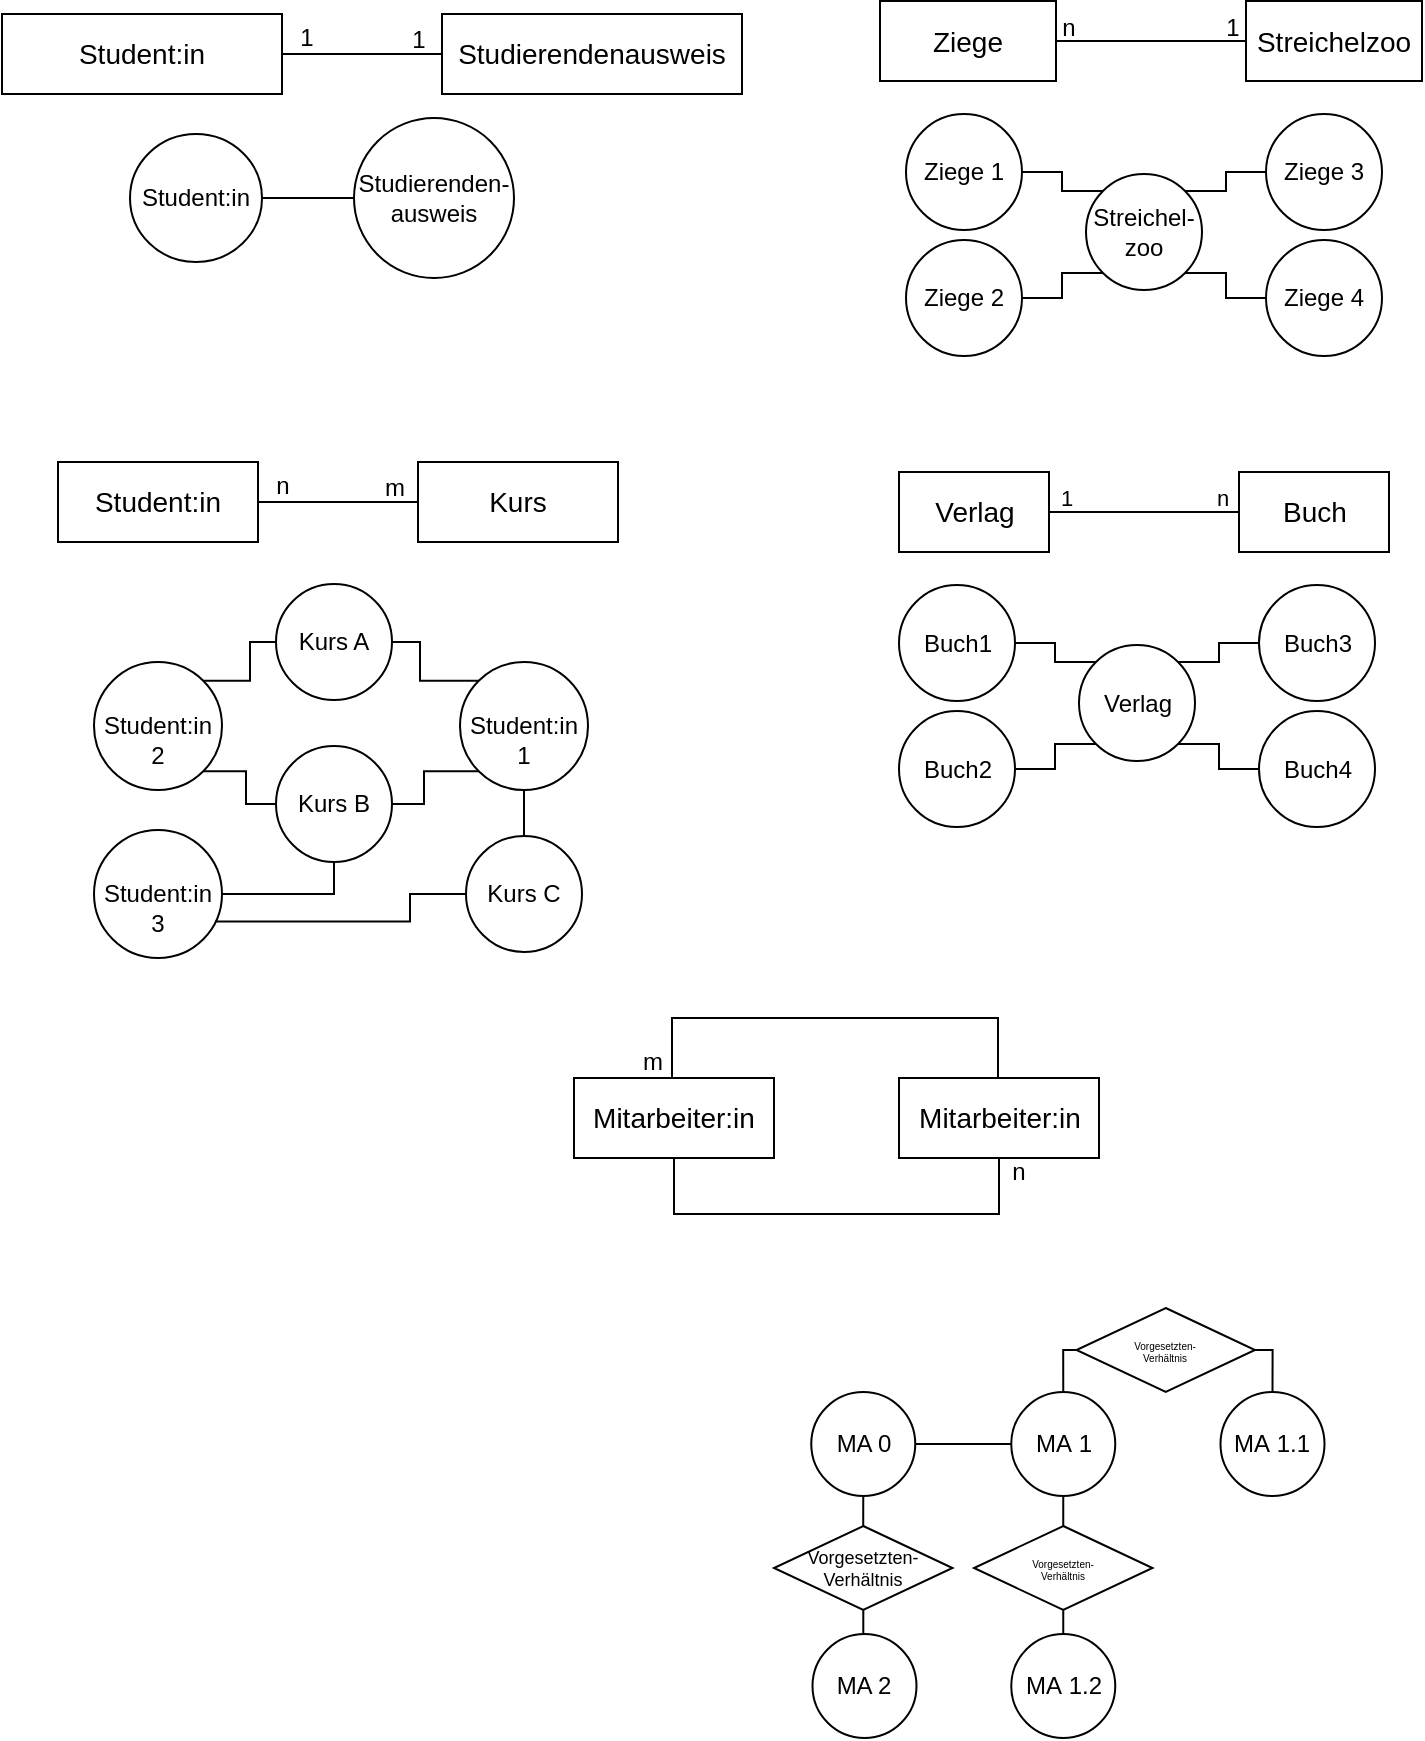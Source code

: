 <mxfile version="24.5.4" type="github">
  <diagram name="Seite-1" id="bDzNP__Pml_VwFIEzuVF">
    <mxGraphModel dx="637" dy="343" grid="0" gridSize="10" guides="1" tooltips="1" connect="1" arrows="1" fold="1" page="1" pageScale="1" pageWidth="827" pageHeight="1169" math="0" shadow="0">
      <root>
        <mxCell id="0" />
        <mxCell id="1" parent="0" />
        <mxCell id="YrNULoBkXhTa5b3z1nX1-3" style="edgeStyle=orthogonalEdgeStyle;rounded=0;orthogonalLoop=1;jettySize=auto;html=1;endArrow=none;endFill=0;" parent="1" source="YrNULoBkXhTa5b3z1nX1-1" target="YrNULoBkXhTa5b3z1nX1-2" edge="1">
          <mxGeometry relative="1" as="geometry" />
        </mxCell>
        <mxCell id="YrNULoBkXhTa5b3z1nX1-1" value="Student:in" style="whiteSpace=wrap;html=1;align=center;fontSize=14;" parent="1" vertex="1">
          <mxGeometry x="40" y="40" width="140" height="40" as="geometry" />
        </mxCell>
        <mxCell id="YrNULoBkXhTa5b3z1nX1-2" value="Studierendenausweis" style="whiteSpace=wrap;html=1;align=center;fontSize=14;" parent="1" vertex="1">
          <mxGeometry x="260" y="40" width="150" height="40" as="geometry" />
        </mxCell>
        <mxCell id="YrNULoBkXhTa5b3z1nX1-6" style="edgeStyle=orthogonalEdgeStyle;rounded=0;orthogonalLoop=1;jettySize=auto;html=1;endArrow=none;endFill=0;" parent="1" source="YrNULoBkXhTa5b3z1nX1-4" target="YrNULoBkXhTa5b3z1nX1-5" edge="1">
          <mxGeometry relative="1" as="geometry" />
        </mxCell>
        <mxCell id="YrNULoBkXhTa5b3z1nX1-4" value="Student:in" style="ellipse;whiteSpace=wrap;html=1;align=center;fontStyle=0;" parent="1" vertex="1">
          <mxGeometry x="104" y="100" width="66" height="64" as="geometry" />
        </mxCell>
        <mxCell id="YrNULoBkXhTa5b3z1nX1-5" value="&lt;span style=&quot;font-size: 12px;&quot;&gt;Studierenden-ausweis&lt;/span&gt;" style="ellipse;whiteSpace=wrap;html=1;align=center;fontStyle=0;fontSize=12;" parent="1" vertex="1">
          <mxGeometry x="216" y="92" width="80" height="80" as="geometry" />
        </mxCell>
        <mxCell id="YrNULoBkXhTa5b3z1nX1-11" style="edgeStyle=orthogonalEdgeStyle;rounded=0;orthogonalLoop=1;jettySize=auto;html=1;endArrow=none;endFill=0;entryX=0;entryY=0;entryDx=0;entryDy=0;" parent="1" source="YrNULoBkXhTa5b3z1nX1-12" target="YrNULoBkXhTa5b3z1nX1-13" edge="1">
          <mxGeometry relative="1" as="geometry" />
        </mxCell>
        <mxCell id="YrNULoBkXhTa5b3z1nX1-12" value="Ziege 1" style="ellipse;whiteSpace=wrap;html=1;align=center;fontStyle=0;" parent="1" vertex="1">
          <mxGeometry x="492" y="90" width="58" height="58" as="geometry" />
        </mxCell>
        <mxCell id="YrNULoBkXhTa5b3z1nX1-13" value="&lt;span style=&quot;font-size: 12px;&quot;&gt;Streichel-zoo&lt;/span&gt;" style="ellipse;whiteSpace=wrap;html=1;align=center;fontStyle=0;fontSize=12;" parent="1" vertex="1">
          <mxGeometry x="582" y="120" width="58" height="58" as="geometry" />
        </mxCell>
        <mxCell id="YrNULoBkXhTa5b3z1nX1-16" value="1" style="text;html=1;align=center;verticalAlign=middle;resizable=0;points=[];autosize=1;strokeColor=none;fillColor=none;" parent="1" vertex="1">
          <mxGeometry x="179" y="39" width="25" height="26" as="geometry" />
        </mxCell>
        <mxCell id="YrNULoBkXhTa5b3z1nX1-17" value="1" style="text;html=1;align=center;verticalAlign=middle;resizable=0;points=[];autosize=1;strokeColor=none;fillColor=none;" parent="1" vertex="1">
          <mxGeometry x="235" y="40" width="25" height="26" as="geometry" />
        </mxCell>
        <mxCell id="ayjKPJd96fIadQBq9CbC-1" style="edgeStyle=orthogonalEdgeStyle;rounded=0;orthogonalLoop=1;jettySize=auto;html=1;endArrow=none;endFill=0;" parent="1" source="YrNULoBkXhTa5b3z1nX1-19" target="YrNULoBkXhTa5b3z1nX1-23" edge="1">
          <mxGeometry relative="1" as="geometry" />
        </mxCell>
        <mxCell id="YrNULoBkXhTa5b3z1nX1-19" value="Ziege" style="whiteSpace=wrap;html=1;align=center;fontSize=14;" parent="1" vertex="1">
          <mxGeometry x="479" y="33.5" width="88" height="40" as="geometry" />
        </mxCell>
        <mxCell id="YrNULoBkXhTa5b3z1nX1-21" value="n" style="text;html=1;align=center;verticalAlign=middle;resizable=0;points=[];autosize=1;strokeColor=none;fillColor=none;" parent="1" vertex="1">
          <mxGeometry x="560" y="33.5" width="25" height="26" as="geometry" />
        </mxCell>
        <mxCell id="YrNULoBkXhTa5b3z1nX1-22" value="1" style="text;html=1;align=center;verticalAlign=middle;resizable=0;points=[];autosize=1;strokeColor=none;fillColor=none;" parent="1" vertex="1">
          <mxGeometry x="642" y="33.5" width="25" height="26" as="geometry" />
        </mxCell>
        <mxCell id="YrNULoBkXhTa5b3z1nX1-23" value="Streichelzoo" style="whiteSpace=wrap;html=1;align=center;fontSize=14;" parent="1" vertex="1">
          <mxGeometry x="662" y="33.5" width="88" height="40" as="geometry" />
        </mxCell>
        <mxCell id="YrNULoBkXhTa5b3z1nX1-25" style="edgeStyle=orthogonalEdgeStyle;rounded=0;orthogonalLoop=1;jettySize=auto;html=1;entryX=0;entryY=1;entryDx=0;entryDy=0;endArrow=none;endFill=0;" parent="1" source="YrNULoBkXhTa5b3z1nX1-24" target="YrNULoBkXhTa5b3z1nX1-13" edge="1">
          <mxGeometry relative="1" as="geometry" />
        </mxCell>
        <mxCell id="YrNULoBkXhTa5b3z1nX1-24" value="Ziege&amp;nbsp;2" style="ellipse;whiteSpace=wrap;html=1;align=center;fontStyle=0;" parent="1" vertex="1">
          <mxGeometry x="492" y="153" width="58" height="58" as="geometry" />
        </mxCell>
        <mxCell id="YrNULoBkXhTa5b3z1nX1-27" style="edgeStyle=orthogonalEdgeStyle;rounded=0;orthogonalLoop=1;jettySize=auto;html=1;entryX=1;entryY=0;entryDx=0;entryDy=0;endArrow=none;endFill=0;" parent="1" source="YrNULoBkXhTa5b3z1nX1-26" target="YrNULoBkXhTa5b3z1nX1-13" edge="1">
          <mxGeometry relative="1" as="geometry" />
        </mxCell>
        <mxCell id="YrNULoBkXhTa5b3z1nX1-26" value="Ziege&amp;nbsp;3" style="ellipse;whiteSpace=wrap;html=1;align=center;fontStyle=0;" parent="1" vertex="1">
          <mxGeometry x="672" y="90" width="58" height="58" as="geometry" />
        </mxCell>
        <mxCell id="YrNULoBkXhTa5b3z1nX1-30" style="edgeStyle=orthogonalEdgeStyle;rounded=0;orthogonalLoop=1;jettySize=auto;html=1;entryX=1;entryY=1;entryDx=0;entryDy=0;endArrow=none;endFill=0;" parent="1" source="YrNULoBkXhTa5b3z1nX1-29" target="YrNULoBkXhTa5b3z1nX1-13" edge="1">
          <mxGeometry relative="1" as="geometry" />
        </mxCell>
        <mxCell id="YrNULoBkXhTa5b3z1nX1-29" value="Ziege&amp;nbsp;4" style="ellipse;whiteSpace=wrap;html=1;align=center;fontStyle=0;" parent="1" vertex="1">
          <mxGeometry x="672" y="153" width="58" height="58" as="geometry" />
        </mxCell>
        <mxCell id="YrNULoBkXhTa5b3z1nX1-38" style="edgeStyle=orthogonalEdgeStyle;rounded=0;orthogonalLoop=1;jettySize=auto;html=1;endArrow=none;endFill=0;" parent="1" source="YrNULoBkXhTa5b3z1nX1-39" target="YrNULoBkXhTa5b3z1nX1-40" edge="1">
          <mxGeometry relative="1" as="geometry" />
        </mxCell>
        <mxCell id="YrNULoBkXhTa5b3z1nX1-39" value="Student:in" style="whiteSpace=wrap;html=1;align=center;fontSize=14;" parent="1" vertex="1">
          <mxGeometry x="68" y="264" width="100" height="40" as="geometry" />
        </mxCell>
        <mxCell id="YrNULoBkXhTa5b3z1nX1-40" value="Kurs" style="whiteSpace=wrap;html=1;align=center;fontSize=14;" parent="1" vertex="1">
          <mxGeometry x="248" y="264" width="100" height="40" as="geometry" />
        </mxCell>
        <mxCell id="YrNULoBkXhTa5b3z1nX1-41" value="n" style="text;html=1;align=center;verticalAlign=middle;resizable=0;points=[];autosize=1;strokeColor=none;fillColor=none;" parent="1" vertex="1">
          <mxGeometry x="167" y="263" width="25" height="26" as="geometry" />
        </mxCell>
        <mxCell id="YrNULoBkXhTa5b3z1nX1-42" value="m" style="text;html=1;align=center;verticalAlign=middle;resizable=0;points=[];autosize=1;strokeColor=none;fillColor=none;" parent="1" vertex="1">
          <mxGeometry x="222" y="264" width="28" height="26" as="geometry" />
        </mxCell>
        <mxCell id="YrNULoBkXhTa5b3z1nX1-64" value="" style="edgeStyle=orthogonalEdgeStyle;rounded=0;orthogonalLoop=1;jettySize=auto;html=1;strokeColor=default;align=center;verticalAlign=middle;fontFamily=Helvetica;fontSize=11;fontColor=default;labelBackgroundColor=default;endArrow=none;endFill=0;exitX=1;exitY=0;exitDx=0;exitDy=0;" parent="1" source="YrNULoBkXhTa5b3z1nX1-44" target="YrNULoBkXhTa5b3z1nX1-45" edge="1">
          <mxGeometry relative="1" as="geometry">
            <Array as="points">
              <mxPoint x="164" y="373" />
              <mxPoint x="164" y="354" />
            </Array>
          </mxGeometry>
        </mxCell>
        <mxCell id="YrNULoBkXhTa5b3z1nX1-44" value="&lt;div&gt;&lt;span style=&quot;color: rgb(0, 0, 0); font-family: Helvetica; font-size: 12px; font-style: normal; font-variant-ligatures: normal; font-variant-caps: normal; font-weight: 400; letter-spacing: normal; orphans: 2; text-align: center; text-indent: 0px; text-transform: none; widows: 2; word-spacing: 0px; -webkit-text-stroke-width: 0px; white-space: normal; background-color: rgb(251, 251, 251); text-decoration-thickness: initial; text-decoration-style: initial; text-decoration-color: initial; display: inline !important; float: none;&quot;&gt;&lt;br&gt;&lt;/span&gt;&lt;/div&gt;&lt;span style=&quot;color: rgb(0, 0, 0); font-family: Helvetica; font-size: 12px; font-style: normal; font-variant-ligatures: normal; font-variant-caps: normal; font-weight: 400; letter-spacing: normal; orphans: 2; text-align: center; text-indent: 0px; text-transform: none; widows: 2; word-spacing: 0px; -webkit-text-stroke-width: 0px; white-space: normal; text-decoration-thickness: initial; text-decoration-style: initial; text-decoration-color: initial; float: none; display: inline !important;&quot;&gt;Student:in&lt;/span&gt;&lt;div style=&quot;forced-color-adjust: none; color: rgb(0, 0, 0); font-family: Helvetica; font-size: 12px; font-style: normal; font-variant-ligatures: normal; font-variant-caps: normal; font-weight: 400; letter-spacing: normal; orphans: 2; text-align: center; text-indent: 0px; text-transform: none; widows: 2; word-spacing: 0px; -webkit-text-stroke-width: 0px; white-space: normal; text-decoration-thickness: initial; text-decoration-style: initial; text-decoration-color: initial;&quot;&gt;2&lt;/div&gt;" style="ellipse;whiteSpace=wrap;html=1;align=center;fontStyle=0;" parent="1" vertex="1">
          <mxGeometry x="86" y="364" width="64" height="64" as="geometry" />
        </mxCell>
        <mxCell id="YrNULoBkXhTa5b3z1nX1-45" value="Kurs A" style="ellipse;whiteSpace=wrap;html=1;align=center;fontStyle=0;fontSize=12;" parent="1" vertex="1">
          <mxGeometry x="177" y="325" width="58" height="58" as="geometry" />
        </mxCell>
        <mxCell id="YrNULoBkXhTa5b3z1nX1-46" style="edgeStyle=orthogonalEdgeStyle;rounded=0;orthogonalLoop=1;jettySize=auto;html=1;endArrow=none;endFill=0;exitX=0;exitY=0;exitDx=0;exitDy=0;" parent="1" source="YrNULoBkXhTa5b3z1nX1-60" target="YrNULoBkXhTa5b3z1nX1-45" edge="1">
          <mxGeometry relative="1" as="geometry" />
        </mxCell>
        <mxCell id="YrNULoBkXhTa5b3z1nX1-54" style="edgeStyle=orthogonalEdgeStyle;rounded=0;orthogonalLoop=1;jettySize=auto;html=1;endArrow=none;endFill=0;entryX=1;entryY=1;entryDx=0;entryDy=0;exitX=0;exitY=0.5;exitDx=0;exitDy=0;" parent="1" source="YrNULoBkXhTa5b3z1nX1-53" target="YrNULoBkXhTa5b3z1nX1-44" edge="1">
          <mxGeometry relative="1" as="geometry">
            <Array as="points">
              <mxPoint x="162" y="435" />
              <mxPoint x="162" y="419" />
            </Array>
          </mxGeometry>
        </mxCell>
        <mxCell id="YrNULoBkXhTa5b3z1nX1-57" style="edgeStyle=orthogonalEdgeStyle;rounded=0;orthogonalLoop=1;jettySize=auto;html=1;endArrow=none;endFill=0;entryX=0;entryY=1;entryDx=0;entryDy=0;" parent="1" source="YrNULoBkXhTa5b3z1nX1-53" target="YrNULoBkXhTa5b3z1nX1-60" edge="1">
          <mxGeometry relative="1" as="geometry">
            <Array as="points">
              <mxPoint x="251" y="435" />
              <mxPoint x="251" y="419" />
            </Array>
          </mxGeometry>
        </mxCell>
        <mxCell id="YrNULoBkXhTa5b3z1nX1-53" value="Kurs B" style="ellipse;whiteSpace=wrap;html=1;align=center;fontStyle=0;fontSize=12;" parent="1" vertex="1">
          <mxGeometry x="177" y="406" width="58" height="58" as="geometry" />
        </mxCell>
        <mxCell id="YrNULoBkXhTa5b3z1nX1-61" style="edgeStyle=orthogonalEdgeStyle;rounded=0;orthogonalLoop=1;jettySize=auto;html=1;endArrow=none;endFill=0;" parent="1" source="YrNULoBkXhTa5b3z1nX1-59" target="YrNULoBkXhTa5b3z1nX1-60" edge="1">
          <mxGeometry relative="1" as="geometry" />
        </mxCell>
        <mxCell id="YrNULoBkXhTa5b3z1nX1-59" value="Kurs C" style="ellipse;whiteSpace=wrap;html=1;align=center;fontStyle=0;fontSize=12;" parent="1" vertex="1">
          <mxGeometry x="272" y="451" width="58" height="58" as="geometry" />
        </mxCell>
        <mxCell id="YrNULoBkXhTa5b3z1nX1-60" value="&lt;div&gt;&lt;br&gt;&lt;/div&gt;Student:in&lt;div&gt;1&lt;/div&gt;" style="ellipse;whiteSpace=wrap;html=1;align=center;fontStyle=0;" parent="1" vertex="1">
          <mxGeometry x="269" y="364" width="64" height="64" as="geometry" />
        </mxCell>
        <mxCell id="YrNULoBkXhTa5b3z1nX1-68" style="edgeStyle=orthogonalEdgeStyle;rounded=0;orthogonalLoop=1;jettySize=auto;html=1;entryX=0.5;entryY=1;entryDx=0;entryDy=0;strokeColor=default;align=center;verticalAlign=middle;fontFamily=Helvetica;fontSize=11;fontColor=default;labelBackgroundColor=default;endArrow=none;endFill=0;" parent="1" source="YrNULoBkXhTa5b3z1nX1-65" target="YrNULoBkXhTa5b3z1nX1-53" edge="1">
          <mxGeometry relative="1" as="geometry">
            <Array as="points">
              <mxPoint x="206" y="480" />
            </Array>
          </mxGeometry>
        </mxCell>
        <mxCell id="YrNULoBkXhTa5b3z1nX1-65" value="&lt;br&gt;&lt;span style=&quot;color: rgb(0, 0, 0); font-family: Helvetica; font-size: 12px; font-style: normal; font-variant-ligatures: normal; font-variant-caps: normal; font-weight: 400; letter-spacing: normal; orphans: 2; text-align: center; text-indent: 0px; text-transform: none; widows: 2; word-spacing: 0px; -webkit-text-stroke-width: 0px; white-space: normal; text-decoration-thickness: initial; text-decoration-style: initial; text-decoration-color: initial; float: none; display: inline !important;&quot;&gt;Student:in&lt;/span&gt;&lt;div style=&quot;forced-color-adjust: none; color: rgb(0, 0, 0); font-family: Helvetica; font-size: 12px; font-style: normal; font-variant-ligatures: normal; font-variant-caps: normal; font-weight: 400; letter-spacing: normal; orphans: 2; text-align: center; text-indent: 0px; text-transform: none; widows: 2; word-spacing: 0px; -webkit-text-stroke-width: 0px; white-space: normal; text-decoration-thickness: initial; text-decoration-style: initial; text-decoration-color: initial;&quot;&gt;3&lt;/div&gt;" style="ellipse;whiteSpace=wrap;html=1;align=center;fontStyle=0;" parent="1" vertex="1">
          <mxGeometry x="86" y="448" width="64" height="64" as="geometry" />
        </mxCell>
        <mxCell id="YrNULoBkXhTa5b3z1nX1-69" style="edgeStyle=orthogonalEdgeStyle;rounded=0;orthogonalLoop=1;jettySize=auto;html=1;endArrow=none;endFill=0;entryX=0;entryY=0;entryDx=0;entryDy=0;" parent="1" source="YrNULoBkXhTa5b3z1nX1-70" target="YrNULoBkXhTa5b3z1nX1-71" edge="1">
          <mxGeometry relative="1" as="geometry" />
        </mxCell>
        <mxCell id="YrNULoBkXhTa5b3z1nX1-70" value="Buch1" style="ellipse;whiteSpace=wrap;html=1;align=center;fontStyle=0;" parent="1" vertex="1">
          <mxGeometry x="488.5" y="325.5" width="58" height="58" as="geometry" />
        </mxCell>
        <mxCell id="YrNULoBkXhTa5b3z1nX1-71" value="Verlag" style="ellipse;whiteSpace=wrap;html=1;align=center;fontStyle=0;fontSize=12;" parent="1" vertex="1">
          <mxGeometry x="578.5" y="355.5" width="58" height="58" as="geometry" />
        </mxCell>
        <mxCell id="YrNULoBkXhTa5b3z1nX1-85" style="edgeStyle=orthogonalEdgeStyle;rounded=0;orthogonalLoop=1;jettySize=auto;html=1;strokeColor=default;align=center;verticalAlign=middle;fontFamily=Helvetica;fontSize=11;fontColor=default;labelBackgroundColor=default;endArrow=none;endFill=0;" parent="1" source="YrNULoBkXhTa5b3z1nX1-72" target="YrNULoBkXhTa5b3z1nX1-75" edge="1">
          <mxGeometry relative="1" as="geometry" />
        </mxCell>
        <mxCell id="YrNULoBkXhTa5b3z1nX1-72" value="Verlag" style="whiteSpace=wrap;html=1;align=center;fontSize=14;" parent="1" vertex="1">
          <mxGeometry x="488.5" y="269" width="75" height="40" as="geometry" />
        </mxCell>
        <mxCell id="YrNULoBkXhTa5b3z1nX1-75" value="Buch" style="whiteSpace=wrap;html=1;align=center;fontSize=14;" parent="1" vertex="1">
          <mxGeometry x="658.5" y="269" width="75" height="40" as="geometry" />
        </mxCell>
        <mxCell id="YrNULoBkXhTa5b3z1nX1-76" style="edgeStyle=orthogonalEdgeStyle;rounded=0;orthogonalLoop=1;jettySize=auto;html=1;entryX=0;entryY=1;entryDx=0;entryDy=0;endArrow=none;endFill=0;" parent="1" source="YrNULoBkXhTa5b3z1nX1-77" target="YrNULoBkXhTa5b3z1nX1-71" edge="1">
          <mxGeometry relative="1" as="geometry" />
        </mxCell>
        <mxCell id="YrNULoBkXhTa5b3z1nX1-77" value="Buch2" style="ellipse;whiteSpace=wrap;html=1;align=center;fontStyle=0;" parent="1" vertex="1">
          <mxGeometry x="488.5" y="388.5" width="58" height="58" as="geometry" />
        </mxCell>
        <mxCell id="YrNULoBkXhTa5b3z1nX1-78" style="edgeStyle=orthogonalEdgeStyle;rounded=0;orthogonalLoop=1;jettySize=auto;html=1;entryX=1;entryY=0;entryDx=0;entryDy=0;endArrow=none;endFill=0;" parent="1" source="YrNULoBkXhTa5b3z1nX1-79" target="YrNULoBkXhTa5b3z1nX1-71" edge="1">
          <mxGeometry relative="1" as="geometry" />
        </mxCell>
        <mxCell id="YrNULoBkXhTa5b3z1nX1-79" value="Buch3" style="ellipse;whiteSpace=wrap;html=1;align=center;fontStyle=0;" parent="1" vertex="1">
          <mxGeometry x="668.5" y="325.5" width="58" height="58" as="geometry" />
        </mxCell>
        <mxCell id="YrNULoBkXhTa5b3z1nX1-80" style="edgeStyle=orthogonalEdgeStyle;rounded=0;orthogonalLoop=1;jettySize=auto;html=1;entryX=1;entryY=1;entryDx=0;entryDy=0;endArrow=none;endFill=0;" parent="1" source="YrNULoBkXhTa5b3z1nX1-81" target="YrNULoBkXhTa5b3z1nX1-71" edge="1">
          <mxGeometry relative="1" as="geometry" />
        </mxCell>
        <mxCell id="YrNULoBkXhTa5b3z1nX1-81" value="Buch4" style="ellipse;whiteSpace=wrap;html=1;align=center;fontStyle=0;" parent="1" vertex="1">
          <mxGeometry x="668.5" y="388.5" width="58" height="58" as="geometry" />
        </mxCell>
        <mxCell id="YrNULoBkXhTa5b3z1nX1-86" value="1" style="text;html=1;align=center;verticalAlign=middle;resizable=0;points=[];autosize=1;strokeColor=none;fillColor=none;fontFamily=Helvetica;fontSize=11;fontColor=default;labelBackgroundColor=none;" parent="1" vertex="1">
          <mxGeometry x="560" y="269" width="24" height="25" as="geometry" />
        </mxCell>
        <mxCell id="YrNULoBkXhTa5b3z1nX1-87" value="n" style="text;html=1;align=center;verticalAlign=middle;resizable=0;points=[];autosize=1;strokeColor=none;fillColor=none;fontFamily=Helvetica;fontSize=11;fontColor=default;labelBackgroundColor=none;" parent="1" vertex="1">
          <mxGeometry x="638" y="269" width="24" height="25" as="geometry" />
        </mxCell>
        <mxCell id="ayjKPJd96fIadQBq9CbC-2" style="edgeStyle=orthogonalEdgeStyle;rounded=0;orthogonalLoop=1;jettySize=auto;html=1;entryX=0.947;entryY=0.715;entryDx=0;entryDy=0;entryPerimeter=0;strokeColor=default;align=center;verticalAlign=middle;fontFamily=Helvetica;fontSize=11;fontColor=default;labelBackgroundColor=default;endArrow=none;endFill=0;" parent="1" source="YrNULoBkXhTa5b3z1nX1-59" target="YrNULoBkXhTa5b3z1nX1-65" edge="1">
          <mxGeometry relative="1" as="geometry">
            <Array as="points">
              <mxPoint x="244" y="480" />
              <mxPoint x="244" y="494" />
            </Array>
          </mxGeometry>
        </mxCell>
        <mxCell id="ayjKPJd96fIadQBq9CbC-11" style="edgeStyle=orthogonalEdgeStyle;rounded=0;orthogonalLoop=1;jettySize=auto;html=1;strokeColor=default;align=center;verticalAlign=middle;fontFamily=Helvetica;fontSize=11;fontColor=default;labelBackgroundColor=default;endArrow=none;endFill=0;entryX=0.5;entryY=1;entryDx=0;entryDy=0;" parent="1" source="ayjKPJd96fIadQBq9CbC-4" target="ayjKPJd96fIadQBq9CbC-5" edge="1">
          <mxGeometry relative="1" as="geometry">
            <mxPoint x="376" y="664.164" as="targetPoint" />
            <Array as="points">
              <mxPoint x="376" y="640" />
              <mxPoint x="539" y="640" />
            </Array>
          </mxGeometry>
        </mxCell>
        <mxCell id="ayjKPJd96fIadQBq9CbC-4" value="Mitarbeiter:in" style="whiteSpace=wrap;html=1;align=center;fontSize=14;" parent="1" vertex="1">
          <mxGeometry x="326" y="572" width="100" height="40" as="geometry" />
        </mxCell>
        <mxCell id="ayjKPJd96fIadQBq9CbC-5" value="Mitarbeiter:in" style="whiteSpace=wrap;html=1;align=center;fontSize=14;" parent="1" vertex="1">
          <mxGeometry x="488.5" y="572" width="100" height="40" as="geometry" />
        </mxCell>
        <mxCell id="ayjKPJd96fIadQBq9CbC-6" value="n" style="text;html=1;align=center;verticalAlign=middle;resizable=0;points=[];autosize=1;strokeColor=none;fillColor=none;" parent="1" vertex="1">
          <mxGeometry x="535" y="606" width="25" height="26" as="geometry" />
        </mxCell>
        <mxCell id="ayjKPJd96fIadQBq9CbC-7" value="m" style="text;html=1;align=center;verticalAlign=middle;resizable=0;points=[];autosize=1;strokeColor=none;fillColor=none;" parent="1" vertex="1">
          <mxGeometry x="351" y="551" width="28" height="26" as="geometry" />
        </mxCell>
        <mxCell id="ayjKPJd96fIadQBq9CbC-12" style="edgeStyle=orthogonalEdgeStyle;rounded=0;orthogonalLoop=1;jettySize=auto;html=1;strokeColor=default;align=center;verticalAlign=middle;fontFamily=Helvetica;fontSize=11;fontColor=default;labelBackgroundColor=default;endArrow=none;endFill=0;" parent="1" source="ayjKPJd96fIadQBq9CbC-4" target="ayjKPJd96fIadQBq9CbC-5" edge="1">
          <mxGeometry relative="1" as="geometry">
            <mxPoint x="538" y="556" as="targetPoint" />
            <mxPoint x="375" y="556" as="sourcePoint" />
            <Array as="points">
              <mxPoint x="375" y="542" />
              <mxPoint x="538" y="542" />
            </Array>
          </mxGeometry>
        </mxCell>
        <mxCell id="ayjKPJd96fIadQBq9CbC-30" style="edgeStyle=orthogonalEdgeStyle;rounded=0;orthogonalLoop=1;jettySize=auto;html=1;strokeColor=default;align=center;verticalAlign=middle;fontFamily=Helvetica;fontSize=11;fontColor=default;labelBackgroundColor=default;endArrow=none;endFill=0;" parent="1" source="ayjKPJd96fIadQBq9CbC-15" target="ayjKPJd96fIadQBq9CbC-22" edge="1">
          <mxGeometry relative="1" as="geometry" />
        </mxCell>
        <mxCell id="ayjKPJd96fIadQBq9CbC-40" style="edgeStyle=orthogonalEdgeStyle;rounded=0;orthogonalLoop=1;jettySize=auto;html=1;strokeColor=default;align=center;verticalAlign=middle;fontFamily=Helvetica;fontSize=11;fontColor=default;labelBackgroundColor=default;endArrow=none;endFill=0;" parent="1" source="6H2wluhDdKvoEPIjYqcU-1" target="ayjKPJd96fIadQBq9CbC-39" edge="1">
          <mxGeometry relative="1" as="geometry" />
        </mxCell>
        <mxCell id="6H2wluhDdKvoEPIjYqcU-4" style="edgeStyle=orthogonalEdgeStyle;rounded=0;orthogonalLoop=1;jettySize=auto;html=1;endArrow=none;endFill=0;" edge="1" parent="1" source="ayjKPJd96fIadQBq9CbC-15" target="6H2wluhDdKvoEPIjYqcU-1">
          <mxGeometry relative="1" as="geometry" />
        </mxCell>
        <mxCell id="ayjKPJd96fIadQBq9CbC-15" value="MA 0" style="ellipse;whiteSpace=wrap;html=1;align=center;fontStyle=0;fontSize=12;" parent="1" vertex="1">
          <mxGeometry x="444.63" y="729" width="52" height="52" as="geometry" />
        </mxCell>
        <mxCell id="6H2wluhDdKvoEPIjYqcU-14" style="edgeStyle=orthogonalEdgeStyle;rounded=0;orthogonalLoop=1;jettySize=auto;html=1;exitX=0.5;exitY=0;exitDx=0;exitDy=0;entryX=0;entryY=0.5;entryDx=0;entryDy=0;strokeColor=default;align=center;verticalAlign=middle;fontFamily=Helvetica;fontSize=11;fontColor=default;labelBackgroundColor=default;endArrow=none;endFill=0;" edge="1" parent="1" source="ayjKPJd96fIadQBq9CbC-22" target="6H2wluhDdKvoEPIjYqcU-13">
          <mxGeometry relative="1" as="geometry">
            <Array as="points">
              <mxPoint x="570.25" y="708" />
            </Array>
          </mxGeometry>
        </mxCell>
        <mxCell id="ayjKPJd96fIadQBq9CbC-22" value="&lt;div&gt;MA&amp;nbsp;&lt;span style=&quot;background-color: initial;&quot;&gt;1&lt;/span&gt;&lt;/div&gt;" style="ellipse;whiteSpace=wrap;html=1;align=center;fontStyle=0;" parent="1" vertex="1">
          <mxGeometry x="544.63" y="729" width="52" height="52" as="geometry" />
        </mxCell>
        <mxCell id="6H2wluhDdKvoEPIjYqcU-15" style="edgeStyle=orthogonalEdgeStyle;rounded=0;orthogonalLoop=1;jettySize=auto;html=1;exitX=0.5;exitY=0;exitDx=0;exitDy=0;entryX=1;entryY=0.5;entryDx=0;entryDy=0;strokeColor=default;align=center;verticalAlign=middle;fontFamily=Helvetica;fontSize=11;fontColor=default;labelBackgroundColor=default;endArrow=none;endFill=0;" edge="1" parent="1" source="ayjKPJd96fIadQBq9CbC-32" target="6H2wluhDdKvoEPIjYqcU-13">
          <mxGeometry relative="1" as="geometry">
            <Array as="points">
              <mxPoint x="675.25" y="708" />
            </Array>
          </mxGeometry>
        </mxCell>
        <mxCell id="ayjKPJd96fIadQBq9CbC-32" value="&lt;div&gt;MA&amp;nbsp;&lt;span style=&quot;background-color: initial;&quot;&gt;1.1&lt;/span&gt;&lt;/div&gt;" style="ellipse;whiteSpace=wrap;html=1;align=center;fontStyle=0;" parent="1" vertex="1">
          <mxGeometry x="649.25" y="729" width="52" height="52" as="geometry" />
        </mxCell>
        <mxCell id="ayjKPJd96fIadQBq9CbC-35" value="&lt;div&gt;MA&amp;nbsp;&lt;span style=&quot;background-color: initial;&quot;&gt;1.2&lt;/span&gt;&lt;/div&gt;" style="ellipse;whiteSpace=wrap;html=1;align=center;fontStyle=0;" parent="1" vertex="1">
          <mxGeometry x="544.63" y="850" width="52" height="52" as="geometry" />
        </mxCell>
        <mxCell id="ayjKPJd96fIadQBq9CbC-39" value="&lt;div&gt;MA 2&lt;/div&gt;" style="ellipse;whiteSpace=wrap;html=1;align=center;fontStyle=0;" parent="1" vertex="1">
          <mxGeometry x="445.25" y="850" width="52" height="52" as="geometry" />
        </mxCell>
        <mxCell id="6H2wluhDdKvoEPIjYqcU-1" value="&lt;font style=&quot;font-size: 9px;&quot;&gt;Vorgesetzten-&lt;/font&gt;&lt;div style=&quot;font-size: 9px;&quot;&gt;&lt;font style=&quot;font-size: 9px;&quot;&gt;Verhältnis&lt;/font&gt;&lt;/div&gt;" style="rhombus;whiteSpace=wrap;html=1;fontSize=5;" vertex="1" parent="1">
          <mxGeometry x="426" y="796" width="89.25" height="42" as="geometry" />
        </mxCell>
        <mxCell id="6H2wluhDdKvoEPIjYqcU-11" style="edgeStyle=orthogonalEdgeStyle;rounded=0;orthogonalLoop=1;jettySize=auto;html=1;exitX=0.5;exitY=0;exitDx=0;exitDy=0;entryX=0.5;entryY=1;entryDx=0;entryDy=0;strokeColor=default;align=center;verticalAlign=middle;fontFamily=Helvetica;fontSize=11;fontColor=default;labelBackgroundColor=default;endArrow=none;endFill=0;" edge="1" parent="1" source="6H2wluhDdKvoEPIjYqcU-8" target="ayjKPJd96fIadQBq9CbC-22">
          <mxGeometry relative="1" as="geometry" />
        </mxCell>
        <mxCell id="6H2wluhDdKvoEPIjYqcU-12" style="edgeStyle=orthogonalEdgeStyle;rounded=0;orthogonalLoop=1;jettySize=auto;html=1;exitX=0.5;exitY=1;exitDx=0;exitDy=0;entryX=0.5;entryY=0;entryDx=0;entryDy=0;strokeColor=default;align=center;verticalAlign=middle;fontFamily=Helvetica;fontSize=11;fontColor=default;labelBackgroundColor=default;endArrow=none;endFill=0;" edge="1" parent="1" source="6H2wluhDdKvoEPIjYqcU-8" target="ayjKPJd96fIadQBq9CbC-35">
          <mxGeometry relative="1" as="geometry" />
        </mxCell>
        <mxCell id="6H2wluhDdKvoEPIjYqcU-8" value="Vorgesetzten-&lt;div&gt;Verhältnis&lt;/div&gt;" style="rhombus;whiteSpace=wrap;html=1;fontSize=5;" vertex="1" parent="1">
          <mxGeometry x="526" y="796" width="89.25" height="42" as="geometry" />
        </mxCell>
        <mxCell id="6H2wluhDdKvoEPIjYqcU-13" value="Vorgesetzten-&lt;div&gt;Verhältnis&lt;/div&gt;" style="rhombus;whiteSpace=wrap;html=1;fontSize=5;" vertex="1" parent="1">
          <mxGeometry x="577.25" y="687" width="89.25" height="42" as="geometry" />
        </mxCell>
      </root>
    </mxGraphModel>
  </diagram>
</mxfile>
